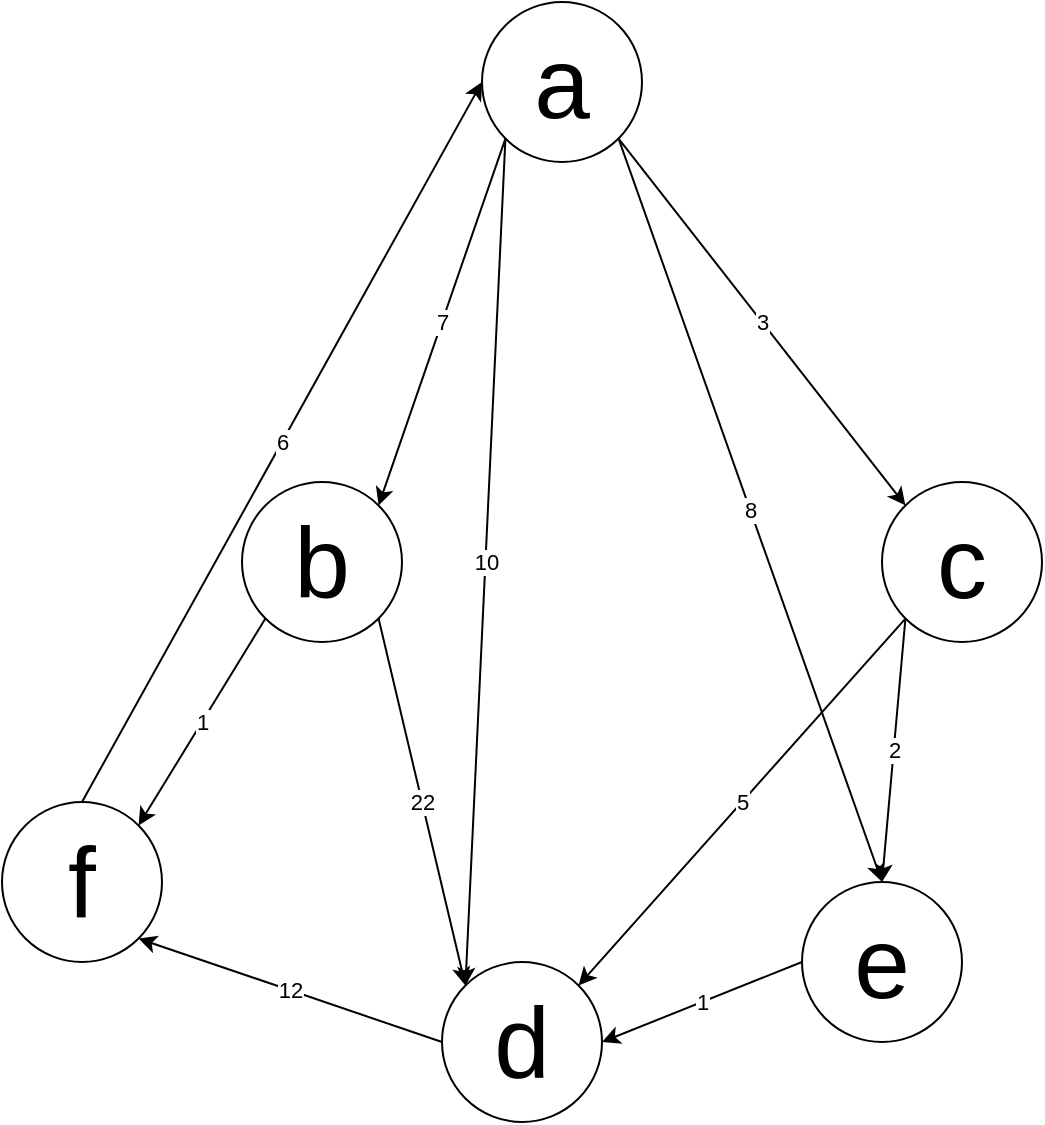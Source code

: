 <mxfile version="13.4.9" type="device"><diagram id="_fGaQ-XJ9QzqtJHKXpwV" name="Page-1"><mxGraphModel dx="1418" dy="795" grid="1" gridSize="10" guides="1" tooltips="1" connect="1" arrows="1" fold="1" page="1" pageScale="1" pageWidth="827" pageHeight="1169" math="0" shadow="0"><root><mxCell id="0"/><mxCell id="1" parent="0"/><mxCell id="zzal-xBc_3O8ViGL22lb-1" value="&lt;font style=&quot;font-size: 50px&quot;&gt;a&lt;/font&gt;" style="ellipse;whiteSpace=wrap;html=1;aspect=fixed;" vertex="1" parent="1"><mxGeometry x="280" y="40" width="80" height="80" as="geometry"/></mxCell><mxCell id="zzal-xBc_3O8ViGL22lb-2" value="&lt;font style=&quot;font-size: 50px&quot;&gt;b&lt;/font&gt;" style="ellipse;whiteSpace=wrap;html=1;aspect=fixed;" vertex="1" parent="1"><mxGeometry x="160" y="280" width="80" height="80" as="geometry"/></mxCell><mxCell id="zzal-xBc_3O8ViGL22lb-3" value="&lt;font style=&quot;font-size: 50px&quot;&gt;c&lt;/font&gt;" style="ellipse;whiteSpace=wrap;html=1;aspect=fixed;" vertex="1" parent="1"><mxGeometry x="480" y="280" width="80" height="80" as="geometry"/></mxCell><mxCell id="zzal-xBc_3O8ViGL22lb-4" value="&lt;font style=&quot;font-size: 50px&quot;&gt;f&lt;/font&gt;" style="ellipse;whiteSpace=wrap;html=1;aspect=fixed;" vertex="1" parent="1"><mxGeometry x="40" y="440" width="80" height="80" as="geometry"/></mxCell><mxCell id="zzal-xBc_3O8ViGL22lb-5" value="&lt;font style=&quot;font-size: 50px&quot;&gt;d&lt;/font&gt;" style="ellipse;whiteSpace=wrap;html=1;aspect=fixed;" vertex="1" parent="1"><mxGeometry x="260" y="520" width="80" height="80" as="geometry"/></mxCell><mxCell id="zzal-xBc_3O8ViGL22lb-6" value="&lt;font style=&quot;font-size: 50px&quot;&gt;e&lt;/font&gt;" style="ellipse;whiteSpace=wrap;html=1;aspect=fixed;" vertex="1" parent="1"><mxGeometry x="440" y="480" width="80" height="80" as="geometry"/></mxCell><mxCell id="zzal-xBc_3O8ViGL22lb-7" value="3" style="endArrow=classic;html=1;exitX=1;exitY=1;exitDx=0;exitDy=0;entryX=0;entryY=0;entryDx=0;entryDy=0;" edge="1" parent="1" source="zzal-xBc_3O8ViGL22lb-1" target="zzal-xBc_3O8ViGL22lb-3"><mxGeometry width="50" height="50" relative="1" as="geometry"><mxPoint x="420" y="140" as="sourcePoint"/><mxPoint x="470" y="90" as="targetPoint"/></mxGeometry></mxCell><mxCell id="zzal-xBc_3O8ViGL22lb-8" value="8" style="endArrow=classic;html=1;exitX=1;exitY=1;exitDx=0;exitDy=0;entryX=0.5;entryY=0;entryDx=0;entryDy=0;" edge="1" parent="1" source="zzal-xBc_3O8ViGL22lb-1" target="zzal-xBc_3O8ViGL22lb-6"><mxGeometry width="50" height="50" relative="1" as="geometry"><mxPoint x="330" y="250" as="sourcePoint"/><mxPoint x="380" y="200" as="targetPoint"/></mxGeometry></mxCell><mxCell id="zzal-xBc_3O8ViGL22lb-9" value="2" style="endArrow=classic;html=1;exitX=0;exitY=1;exitDx=0;exitDy=0;entryX=0.5;entryY=0;entryDx=0;entryDy=0;" edge="1" parent="1" source="zzal-xBc_3O8ViGL22lb-3" target="zzal-xBc_3O8ViGL22lb-6"><mxGeometry width="50" height="50" relative="1" as="geometry"><mxPoint x="620" y="450" as="sourcePoint"/><mxPoint x="670" y="400" as="targetPoint"/></mxGeometry></mxCell><mxCell id="zzal-xBc_3O8ViGL22lb-10" value="5" style="endArrow=classic;html=1;exitX=0;exitY=1;exitDx=0;exitDy=0;entryX=1;entryY=0;entryDx=0;entryDy=0;" edge="1" parent="1" source="zzal-xBc_3O8ViGL22lb-3" target="zzal-xBc_3O8ViGL22lb-5"><mxGeometry width="50" height="50" relative="1" as="geometry"><mxPoint x="290" y="430" as="sourcePoint"/><mxPoint x="340" y="380" as="targetPoint"/></mxGeometry></mxCell><mxCell id="zzal-xBc_3O8ViGL22lb-11" value="1" style="endArrow=classic;html=1;exitX=0;exitY=0.5;exitDx=0;exitDy=0;entryX=1;entryY=0.5;entryDx=0;entryDy=0;" edge="1" parent="1" source="zzal-xBc_3O8ViGL22lb-6" target="zzal-xBc_3O8ViGL22lb-5"><mxGeometry width="50" height="50" relative="1" as="geometry"><mxPoint x="370" y="650" as="sourcePoint"/><mxPoint x="420" y="600" as="targetPoint"/></mxGeometry></mxCell><mxCell id="zzal-xBc_3O8ViGL22lb-12" value="10" style="endArrow=classic;html=1;exitX=0;exitY=1;exitDx=0;exitDy=0;entryX=0;entryY=0;entryDx=0;entryDy=0;" edge="1" parent="1" source="zzal-xBc_3O8ViGL22lb-1" target="zzal-xBc_3O8ViGL22lb-5"><mxGeometry width="50" height="50" relative="1" as="geometry"><mxPoint x="130" y="180" as="sourcePoint"/><mxPoint x="180" y="130" as="targetPoint"/></mxGeometry></mxCell><mxCell id="zzal-xBc_3O8ViGL22lb-13" value="22" style="endArrow=classic;html=1;exitX=1;exitY=1;exitDx=0;exitDy=0;entryX=0;entryY=0;entryDx=0;entryDy=0;" edge="1" parent="1" source="zzal-xBc_3O8ViGL22lb-2" target="zzal-xBc_3O8ViGL22lb-5"><mxGeometry width="50" height="50" relative="1" as="geometry"><mxPoint x="60" y="240" as="sourcePoint"/><mxPoint x="110" y="190" as="targetPoint"/></mxGeometry></mxCell><mxCell id="zzal-xBc_3O8ViGL22lb-14" value="12" style="endArrow=classic;html=1;entryX=1;entryY=1;entryDx=0;entryDy=0;exitX=0;exitY=0.5;exitDx=0;exitDy=0;" edge="1" parent="1" source="zzal-xBc_3O8ViGL22lb-5" target="zzal-xBc_3O8ViGL22lb-4"><mxGeometry width="50" height="50" relative="1" as="geometry"><mxPoint x="110" y="630" as="sourcePoint"/><mxPoint x="160" y="580" as="targetPoint"/></mxGeometry></mxCell><mxCell id="zzal-xBc_3O8ViGL22lb-15" value="1" style="endArrow=classic;html=1;exitX=0;exitY=1;exitDx=0;exitDy=0;entryX=1;entryY=0;entryDx=0;entryDy=0;" edge="1" parent="1" source="zzal-xBc_3O8ViGL22lb-2" target="zzal-xBc_3O8ViGL22lb-4"><mxGeometry width="50" height="50" relative="1" as="geometry"><mxPoint x="40" y="300" as="sourcePoint"/><mxPoint x="90" y="250" as="targetPoint"/></mxGeometry></mxCell><mxCell id="zzal-xBc_3O8ViGL22lb-16" value="7" style="endArrow=classic;html=1;exitX=0;exitY=1;exitDx=0;exitDy=0;entryX=1;entryY=0;entryDx=0;entryDy=0;" edge="1" parent="1" source="zzal-xBc_3O8ViGL22lb-1" target="zzal-xBc_3O8ViGL22lb-2"><mxGeometry width="50" height="50" relative="1" as="geometry"><mxPoint x="90" y="200" as="sourcePoint"/><mxPoint x="140" y="150" as="targetPoint"/></mxGeometry></mxCell><mxCell id="zzal-xBc_3O8ViGL22lb-17" value="6" style="endArrow=classic;html=1;exitX=0.5;exitY=0;exitDx=0;exitDy=0;entryX=0;entryY=0.5;entryDx=0;entryDy=0;" edge="1" parent="1" source="zzal-xBc_3O8ViGL22lb-4" target="zzal-xBc_3O8ViGL22lb-1"><mxGeometry width="50" height="50" relative="1" as="geometry"><mxPoint x="80" y="350" as="sourcePoint"/><mxPoint x="130" y="300" as="targetPoint"/></mxGeometry></mxCell></root></mxGraphModel></diagram></mxfile>